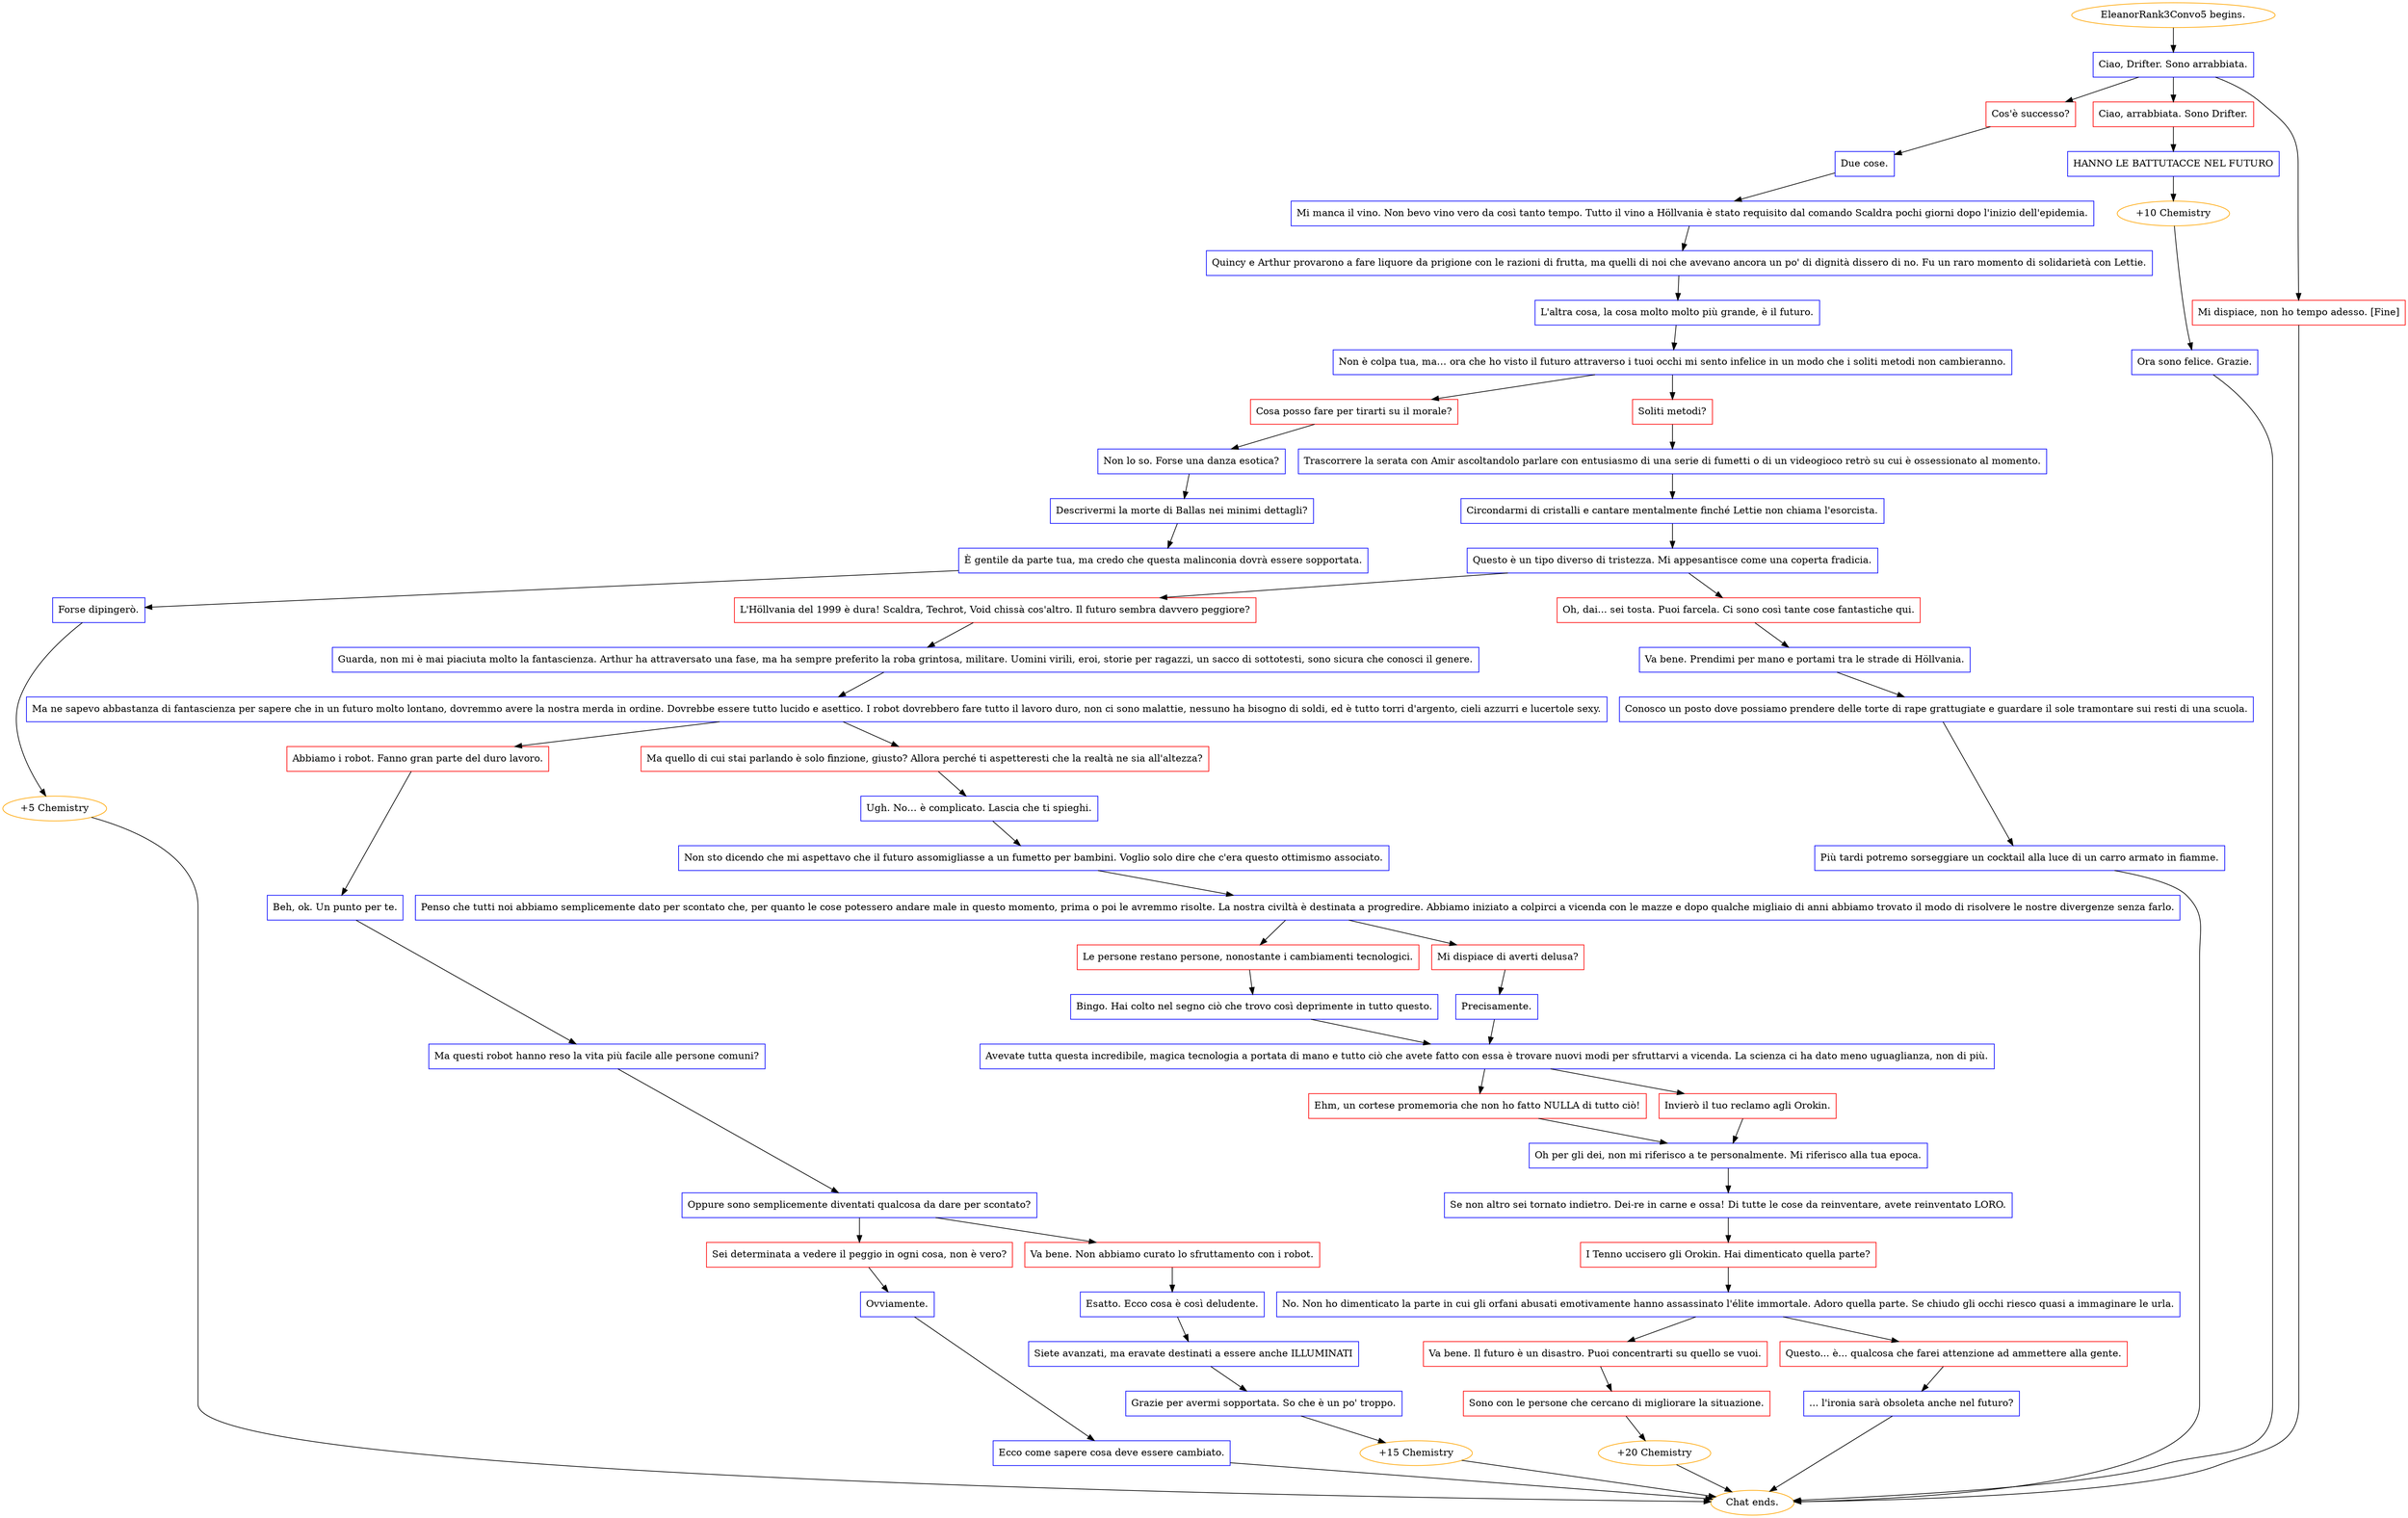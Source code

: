 digraph {
	"EleanorRank3Convo5 begins." [color=orange];
		"EleanorRank3Convo5 begins." -> j3507121301;
	j3507121301 [label="Ciao, Drifter. Sono arrabbiata.",shape=box,color=blue];
		j3507121301 -> j2224660029;
		j3507121301 -> j2628155435;
		j3507121301 -> j2779507881;
	j2224660029 [label="Cos'è successo?",shape=box,color=red];
		j2224660029 -> j1749960313;
	j2628155435 [label="Ciao, arrabbiata. Sono Drifter.",shape=box,color=red];
		j2628155435 -> j3782025614;
	j2779507881 [label="Mi dispiace, non ho tempo adesso. [Fine]",shape=box,color=red];
		j2779507881 -> "Chat ends.";
	j1749960313 [label="Due cose.",shape=box,color=blue];
		j1749960313 -> j850782397;
	j3782025614 [label="HANNO LE BATTUTACCE NEL FUTURO",shape=box,color=blue];
		j3782025614 -> j450838113;
	"Chat ends." [color=orange];
	j850782397 [label="Mi manca il vino. Non bevo vino vero da così tanto tempo. Tutto il vino a Höllvania è stato requisito dal comando Scaldra pochi giorni dopo l'inizio dell'epidemia.",shape=box,color=blue];
		j850782397 -> j269546748;
	j450838113 [label="+10 Chemistry",color=orange];
		j450838113 -> j1471718092;
	j269546748 [label="Quincy e Arthur provarono a fare liquore da prigione con le razioni di frutta, ma quelli di noi che avevano ancora un po' di dignità dissero di no. Fu un raro momento di solidarietà con Lettie.",shape=box,color=blue];
		j269546748 -> j2941307610;
	j1471718092 [label="Ora sono felice. Grazie.",shape=box,color=blue];
		j1471718092 -> "Chat ends.";
	j2941307610 [label="L'altra cosa, la cosa molto molto più grande, è il futuro.",shape=box,color=blue];
		j2941307610 -> j1726389459;
	j1726389459 [label="Non è colpa tua, ma… ora che ho visto il futuro attraverso i tuoi occhi mi sento infelice in un modo che i soliti metodi non cambieranno.",shape=box,color=blue];
		j1726389459 -> j1638973251;
		j1726389459 -> j2049211954;
	j1638973251 [label="Cosa posso fare per tirarti su il morale?",shape=box,color=red];
		j1638973251 -> j2896376355;
	j2049211954 [label="Soliti metodi?",shape=box,color=red];
		j2049211954 -> j4015456444;
	j2896376355 [label="Non lo so. Forse una danza esotica?",shape=box,color=blue];
		j2896376355 -> j1204309994;
	j4015456444 [label="Trascorrere la serata con Amir ascoltandolo parlare con entusiasmo di una serie di fumetti o di un videogioco retrò su cui è ossessionato al momento.",shape=box,color=blue];
		j4015456444 -> j2559867457;
	j1204309994 [label="Descrivermi la morte di Ballas nei minimi dettagli?",shape=box,color=blue];
		j1204309994 -> j298087379;
	j2559867457 [label="Circondarmi di cristalli e cantare mentalmente finché Lettie non chiama l'esorcista.",shape=box,color=blue];
		j2559867457 -> j1507608527;
	j298087379 [label="È gentile da parte tua, ma credo che questa malinconia dovrà essere sopportata.",shape=box,color=blue];
		j298087379 -> j2333118390;
	j1507608527 [label="Questo è un tipo diverso di tristezza. Mi appesantisce come una coperta fradicia.",shape=box,color=blue];
		j1507608527 -> j2811235235;
		j1507608527 -> j3476451142;
	j2333118390 [label="Forse dipingerò.",shape=box,color=blue];
		j2333118390 -> j4081414586;
	j2811235235 [label="L'Höllvania del 1999 è dura! Scaldra, Techrot, Void chissà cos'altro. Il futuro sembra davvero peggiore?",shape=box,color=red];
		j2811235235 -> j4276683288;
	j3476451142 [label="Oh, dai... sei tosta. Puoi farcela. Ci sono così tante cose fantastiche qui.",shape=box,color=red];
		j3476451142 -> j1315413645;
	j4081414586 [label="+5 Chemistry",color=orange];
		j4081414586 -> "Chat ends.";
	j4276683288 [label="Guarda, non mi è mai piaciuta molto la fantascienza. Arthur ha attraversato una fase, ma ha sempre preferito la roba grintosa, militare. Uomini virili, eroi, storie per ragazzi, un sacco di sottotesti, sono sicura che conosci il genere.",shape=box,color=blue];
		j4276683288 -> j2435682669;
	j1315413645 [label="Va bene. Prendimi per mano e portami tra le strade di Höllvania.",shape=box,color=blue];
		j1315413645 -> j1449196344;
	j2435682669 [label="Ma ne sapevo abbastanza di fantascienza per sapere che in un futuro molto lontano, dovremmo avere la nostra merda in ordine. Dovrebbe essere tutto lucido e asettico. I robot dovrebbero fare tutto il lavoro duro, non ci sono malattie, nessuno ha bisogno di soldi, ed è tutto torri d'argento, cieli azzurri e lucertole sexy.",shape=box,color=blue];
		j2435682669 -> j1543215656;
		j2435682669 -> j1357291556;
	j1449196344 [label="Conosco un posto dove possiamo prendere delle torte di rape grattugiate e guardare il sole tramontare sui resti di una scuola.",shape=box,color=blue];
		j1449196344 -> j2002454506;
	j1543215656 [label="Abbiamo i robot. Fanno gran parte del duro lavoro.",shape=box,color=red];
		j1543215656 -> j2020514199;
	j1357291556 [label="Ma quello di cui stai parlando è solo finzione, giusto? Allora perché ti aspetteresti che la realtà ne sia all'altezza?",shape=box,color=red];
		j1357291556 -> j4072385704;
	j2002454506 [label="Più tardi potremo sorseggiare un cocktail alla luce di un carro armato in fiamme.",shape=box,color=blue];
		j2002454506 -> "Chat ends.";
	j2020514199 [label="Beh, ok. Un punto per te.",shape=box,color=blue];
		j2020514199 -> j2558491127;
	j4072385704 [label="Ugh. No… è complicato. Lascia che ti spieghi.",shape=box,color=blue];
		j4072385704 -> j1931214836;
	j2558491127 [label="Ma questi robot hanno reso la vita più facile alle persone comuni?",shape=box,color=blue];
		j2558491127 -> j1706992258;
	j1931214836 [label="Non sto dicendo che mi aspettavo che il futuro assomigliasse a un fumetto per bambini. Voglio solo dire che c'era questo ottimismo associato.",shape=box,color=blue];
		j1931214836 -> j2260697725;
	j1706992258 [label="Oppure sono semplicemente diventati qualcosa da dare per scontato?",shape=box,color=blue];
		j1706992258 -> j1202217593;
		j1706992258 -> j3079240946;
	j2260697725 [label="Penso che tutti noi abbiamo semplicemente dato per scontato che, per quanto le cose potessero andare male in questo momento, prima o poi le avremmo risolte. La nostra civiltà è destinata a progredire. Abbiamo iniziato a colpirci a vicenda con le mazze e dopo qualche migliaio di anni abbiamo trovato il modo di risolvere le nostre divergenze senza farlo.",shape=box,color=blue];
		j2260697725 -> j1906371418;
		j2260697725 -> j146326977;
	j1202217593 [label="Sei determinata a vedere il peggio in ogni cosa, non è vero?",shape=box,color=red];
		j1202217593 -> j1663975342;
	j3079240946 [label="Va bene. Non abbiamo curato lo sfruttamento con i robot.",shape=box,color=red];
		j3079240946 -> j2119953730;
	j1906371418 [label="Le persone restano persone, nonostante i cambiamenti tecnologici.",shape=box,color=red];
		j1906371418 -> j190415855;
	j146326977 [label="Mi dispiace di averti delusa?",shape=box,color=red];
		j146326977 -> j1170095442;
	j1663975342 [label="Ovviamente.",shape=box,color=blue];
		j1663975342 -> j937301758;
	j2119953730 [label="Esatto. Ecco cosa è così deludente.",shape=box,color=blue];
		j2119953730 -> j4168721442;
	j190415855 [label="Bingo. Hai colto nel segno ciò che trovo così deprimente in tutto questo.",shape=box,color=blue];
		j190415855 -> j853121079;
	j1170095442 [label="Precisamente.",shape=box,color=blue];
		j1170095442 -> j853121079;
	j937301758 [label="Ecco come sapere cosa deve essere cambiato.",shape=box,color=blue];
		j937301758 -> "Chat ends.";
	j4168721442 [label="Siete avanzati, ma eravate destinati a essere anche ILLUMINATI",shape=box,color=blue];
		j4168721442 -> j4141783223;
	j853121079 [label="Avevate tutta questa incredibile, magica tecnologia a portata di mano e tutto ciò che avete fatto con essa è trovare nuovi modi per sfruttarvi a vicenda. La scienza ci ha dato meno uguaglianza, non di più.",shape=box,color=blue];
		j853121079 -> j1437414191;
		j853121079 -> j3168251882;
	j4141783223 [label="Grazie per avermi sopportata. So che è un po' troppo.",shape=box,color=blue];
		j4141783223 -> j374273682;
	j1437414191 [label="Ehm, un cortese promemoria che non ho fatto NULLA di tutto ciò!",shape=box,color=red];
		j1437414191 -> j2262311372;
	j3168251882 [label="Invierò il tuo reclamo agli Orokin.",shape=box,color=red];
		j3168251882 -> j2262311372;
	j374273682 [label="+15 Chemistry",color=orange];
		j374273682 -> "Chat ends.";
	j2262311372 [label="Oh per gli dei, non mi riferisco a te personalmente. Mi riferisco alla tua epoca.",shape=box,color=blue];
		j2262311372 -> j166007110;
	j166007110 [label="Se non altro sei tornato indietro. Dei-re in carne e ossa! Di tutte le cose da reinventare, avete reinventato LORO.",shape=box,color=blue];
		j166007110 -> j888861845;
	j888861845 [label="I Tenno uccisero gli Orokin. Hai dimenticato quella parte?",shape=box,color=red];
		j888861845 -> j4291878078;
	j4291878078 [label="No. Non ho dimenticato la parte in cui gli orfani abusati emotivamente hanno assassinato l'élite immortale. Adoro quella parte. Se chiudo gli occhi riesco quasi a immaginare le urla.",shape=box,color=blue];
		j4291878078 -> j1631059910;
		j4291878078 -> j2447554379;
	j1631059910 [label="Va bene. Il futuro è un disastro. Puoi concentrarti su quello se vuoi.",shape=box,color=red];
		j1631059910 -> j2147654079;
	j2447554379 [label="Questo... è... qualcosa che farei attenzione ad ammettere alla gente.",shape=box,color=red];
		j2447554379 -> j2121053339;
	j2147654079 [label="Sono con le persone che cercano di migliorare la situazione.",shape=box,color=red];
		j2147654079 -> j367054140;
	j2121053339 [label="... l'ironia sarà obsoleta anche nel futuro?",shape=box,color=blue];
		j2121053339 -> "Chat ends.";
	j367054140 [label="+20 Chemistry",color=orange];
		j367054140 -> "Chat ends.";
}